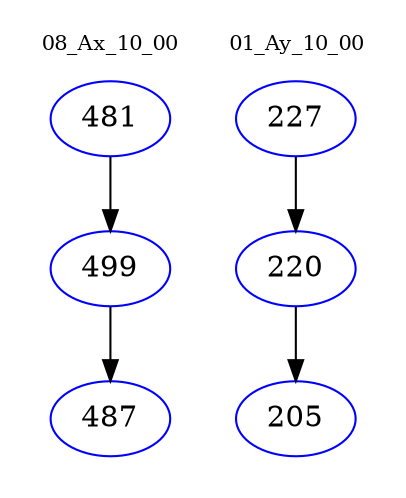 digraph{
subgraph cluster_0 {
color = white
label = "08_Ax_10_00";
fontsize=10;
T0_481 [label="481", color="blue"]
T0_481 -> T0_499 [color="black"]
T0_499 [label="499", color="blue"]
T0_499 -> T0_487 [color="black"]
T0_487 [label="487", color="blue"]
}
subgraph cluster_1 {
color = white
label = "01_Ay_10_00";
fontsize=10;
T1_227 [label="227", color="blue"]
T1_227 -> T1_220 [color="black"]
T1_220 [label="220", color="blue"]
T1_220 -> T1_205 [color="black"]
T1_205 [label="205", color="blue"]
}
}
